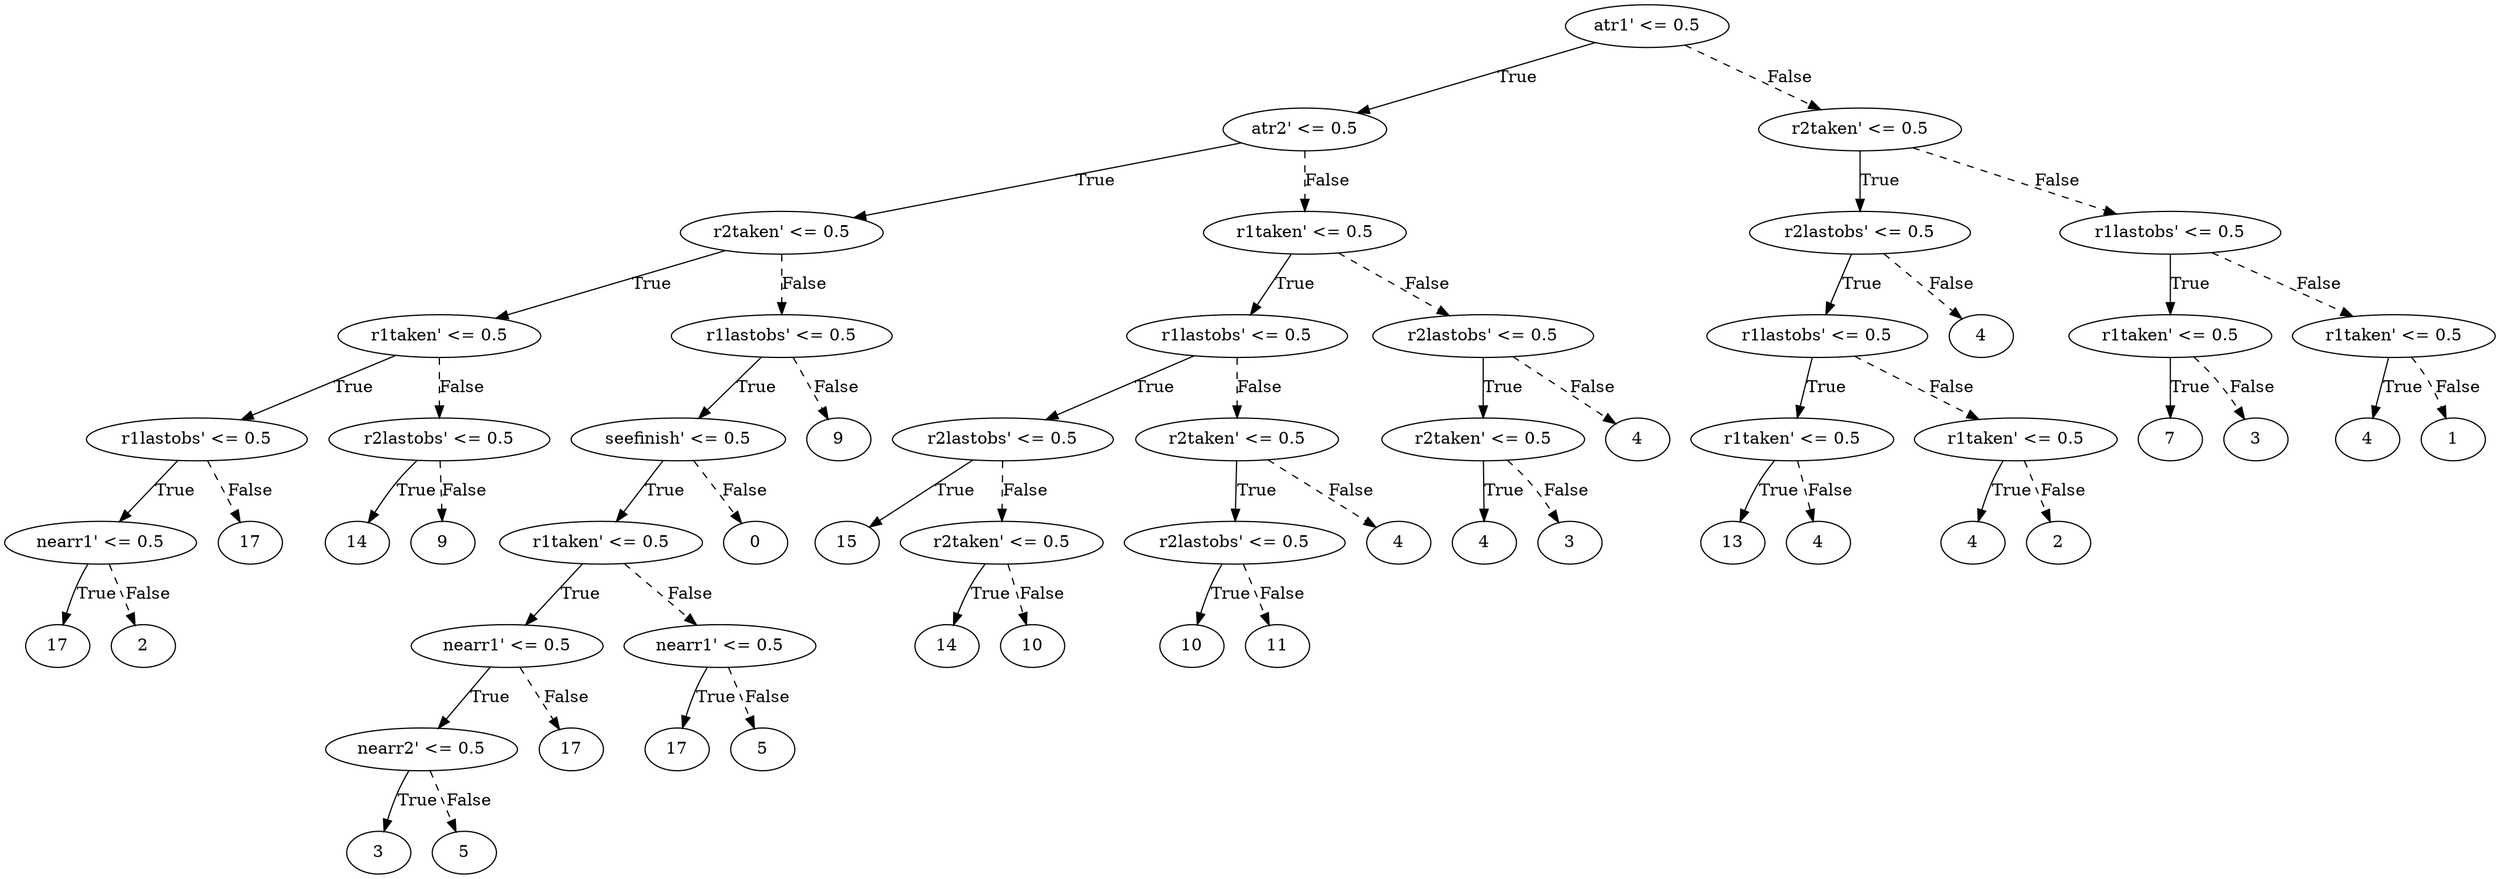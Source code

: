digraph {
0 [label="atr1' <= 0.5"];
1 [label="atr2' <= 0.5"];
2 [label="r2taken' <= 0.5"];
3 [label="r1taken' <= 0.5"];
4 [label="r1lastobs' <= 0.5"];
5 [label="nearr1' <= 0.5"];
6 [label="17"];
5 -> 6 [label="True"];
7 [label="2"];
5 -> 7 [style="dashed", label="False"];
4 -> 5 [label="True"];
8 [label="17"];
4 -> 8 [style="dashed", label="False"];
3 -> 4 [label="True"];
9 [label="r2lastobs' <= 0.5"];
10 [label="14"];
9 -> 10 [label="True"];
11 [label="9"];
9 -> 11 [style="dashed", label="False"];
3 -> 9 [style="dashed", label="False"];
2 -> 3 [label="True"];
12 [label="r1lastobs' <= 0.5"];
13 [label="seefinish' <= 0.5"];
14 [label="r1taken' <= 0.5"];
15 [label="nearr1' <= 0.5"];
16 [label="nearr2' <= 0.5"];
17 [label="3"];
16 -> 17 [label="True"];
18 [label="5"];
16 -> 18 [style="dashed", label="False"];
15 -> 16 [label="True"];
19 [label="17"];
15 -> 19 [style="dashed", label="False"];
14 -> 15 [label="True"];
20 [label="nearr1' <= 0.5"];
21 [label="17"];
20 -> 21 [label="True"];
22 [label="5"];
20 -> 22 [style="dashed", label="False"];
14 -> 20 [style="dashed", label="False"];
13 -> 14 [label="True"];
23 [label="0"];
13 -> 23 [style="dashed", label="False"];
12 -> 13 [label="True"];
24 [label="9"];
12 -> 24 [style="dashed", label="False"];
2 -> 12 [style="dashed", label="False"];
1 -> 2 [label="True"];
25 [label="r1taken' <= 0.5"];
26 [label="r1lastobs' <= 0.5"];
27 [label="r2lastobs' <= 0.5"];
28 [label="15"];
27 -> 28 [label="True"];
29 [label="r2taken' <= 0.5"];
30 [label="14"];
29 -> 30 [label="True"];
31 [label="10"];
29 -> 31 [style="dashed", label="False"];
27 -> 29 [style="dashed", label="False"];
26 -> 27 [label="True"];
32 [label="r2taken' <= 0.5"];
33 [label="r2lastobs' <= 0.5"];
34 [label="10"];
33 -> 34 [label="True"];
35 [label="11"];
33 -> 35 [style="dashed", label="False"];
32 -> 33 [label="True"];
36 [label="4"];
32 -> 36 [style="dashed", label="False"];
26 -> 32 [style="dashed", label="False"];
25 -> 26 [label="True"];
37 [label="r2lastobs' <= 0.5"];
38 [label="r2taken' <= 0.5"];
39 [label="4"];
38 -> 39 [label="True"];
40 [label="3"];
38 -> 40 [style="dashed", label="False"];
37 -> 38 [label="True"];
41 [label="4"];
37 -> 41 [style="dashed", label="False"];
25 -> 37 [style="dashed", label="False"];
1 -> 25 [style="dashed", label="False"];
0 -> 1 [label="True"];
42 [label="r2taken' <= 0.5"];
43 [label="r2lastobs' <= 0.5"];
44 [label="r1lastobs' <= 0.5"];
45 [label="r1taken' <= 0.5"];
46 [label="13"];
45 -> 46 [label="True"];
47 [label="4"];
45 -> 47 [style="dashed", label="False"];
44 -> 45 [label="True"];
48 [label="r1taken' <= 0.5"];
49 [label="4"];
48 -> 49 [label="True"];
50 [label="2"];
48 -> 50 [style="dashed", label="False"];
44 -> 48 [style="dashed", label="False"];
43 -> 44 [label="True"];
51 [label="4"];
43 -> 51 [style="dashed", label="False"];
42 -> 43 [label="True"];
52 [label="r1lastobs' <= 0.5"];
53 [label="r1taken' <= 0.5"];
54 [label="7"];
53 -> 54 [label="True"];
55 [label="3"];
53 -> 55 [style="dashed", label="False"];
52 -> 53 [label="True"];
56 [label="r1taken' <= 0.5"];
57 [label="4"];
56 -> 57 [label="True"];
58 [label="1"];
56 -> 58 [style="dashed", label="False"];
52 -> 56 [style="dashed", label="False"];
42 -> 52 [style="dashed", label="False"];
0 -> 42 [style="dashed", label="False"];

}